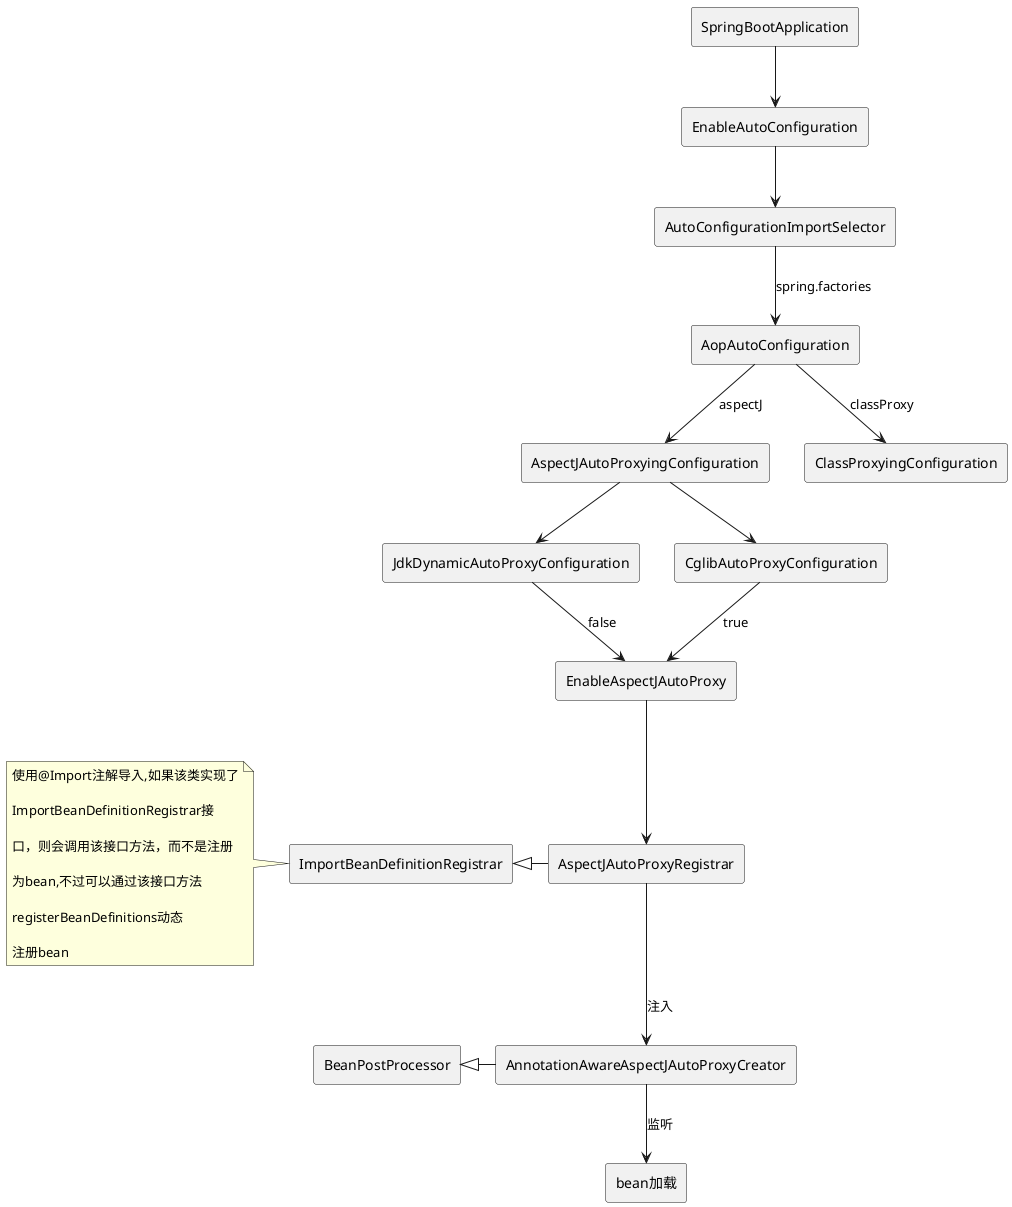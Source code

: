 @startuml

rectangle SpringBootApplication

rectangle EnableAutoConfiguration

SpringBootApplication --> EnableAutoConfiguration

rectangle AutoConfigurationImportSelector

EnableAutoConfiguration --> AutoConfigurationImportSelector

rectangle AopAutoConfiguration

AutoConfigurationImportSelector --> AopAutoConfiguration :spring.factories

rectangle AspectJAutoProxyingConfiguration

AopAutoConfiguration --> AspectJAutoProxyingConfiguration :aspectJ

rectangle JdkDynamicAutoProxyConfiguration

AspectJAutoProxyingConfiguration --> JdkDynamicAutoProxyConfiguration

rectangle CglibAutoProxyConfiguration

AspectJAutoProxyingConfiguration --> CglibAutoProxyConfiguration

rectangle EnableAspectJAutoProxy

JdkDynamicAutoProxyConfiguration --> EnableAspectJAutoProxy:false

CglibAutoProxyConfiguration --> EnableAspectJAutoProxy:true

rectangle AspectJAutoProxyRegistrar

EnableAspectJAutoProxy --> AspectJAutoProxyRegistrar

rectangle ImportBeanDefinitionRegistrar

note left of ImportBeanDefinitionRegistrar
使用@Import注解导入,如果该类实现了

ImportBeanDefinitionRegistrar接

口，则会调用该接口方法，而不是注册

为bean,不过可以通过该接口方法

registerBeanDefinitions动态

注册bean
end note

ImportBeanDefinitionRegistrar <|- AspectJAutoProxyRegistrar

rectangle AnnotationAwareAspectJAutoProxyCreator

AspectJAutoProxyRegistrar --> AnnotationAwareAspectJAutoProxyCreator:注入

rectangle BeanPostProcessor

BeanPostProcessor <|- AnnotationAwareAspectJAutoProxyCreator

rectangle bean加载

AnnotationAwareAspectJAutoProxyCreator --> bean加载:监听

rectangle ClassProxyingConfiguration

AopAutoConfiguration --> ClassProxyingConfiguration :classProxy





@enduml